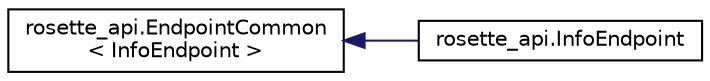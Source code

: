 digraph "Graphical Class Hierarchy"
{
  edge [fontname="Helvetica",fontsize="10",labelfontname="Helvetica",labelfontsize="10"];
  node [fontname="Helvetica",fontsize="10",shape=record];
  rankdir="LR";
  Node0 [label="rosette_api.EndpointCommon\l\< InfoEndpoint \>",height=0.2,width=0.4,color="black", fillcolor="white", style="filled",URL="$classrosette__api_1_1_endpoint_common.html"];
  Node0 -> Node1 [dir="back",color="midnightblue",fontsize="10",style="solid",fontname="Helvetica"];
  Node1 [label="rosette_api.InfoEndpoint",height=0.2,width=0.4,color="black", fillcolor="white", style="filled",URL="$classrosette__api_1_1_info_endpoint.html"];
}
